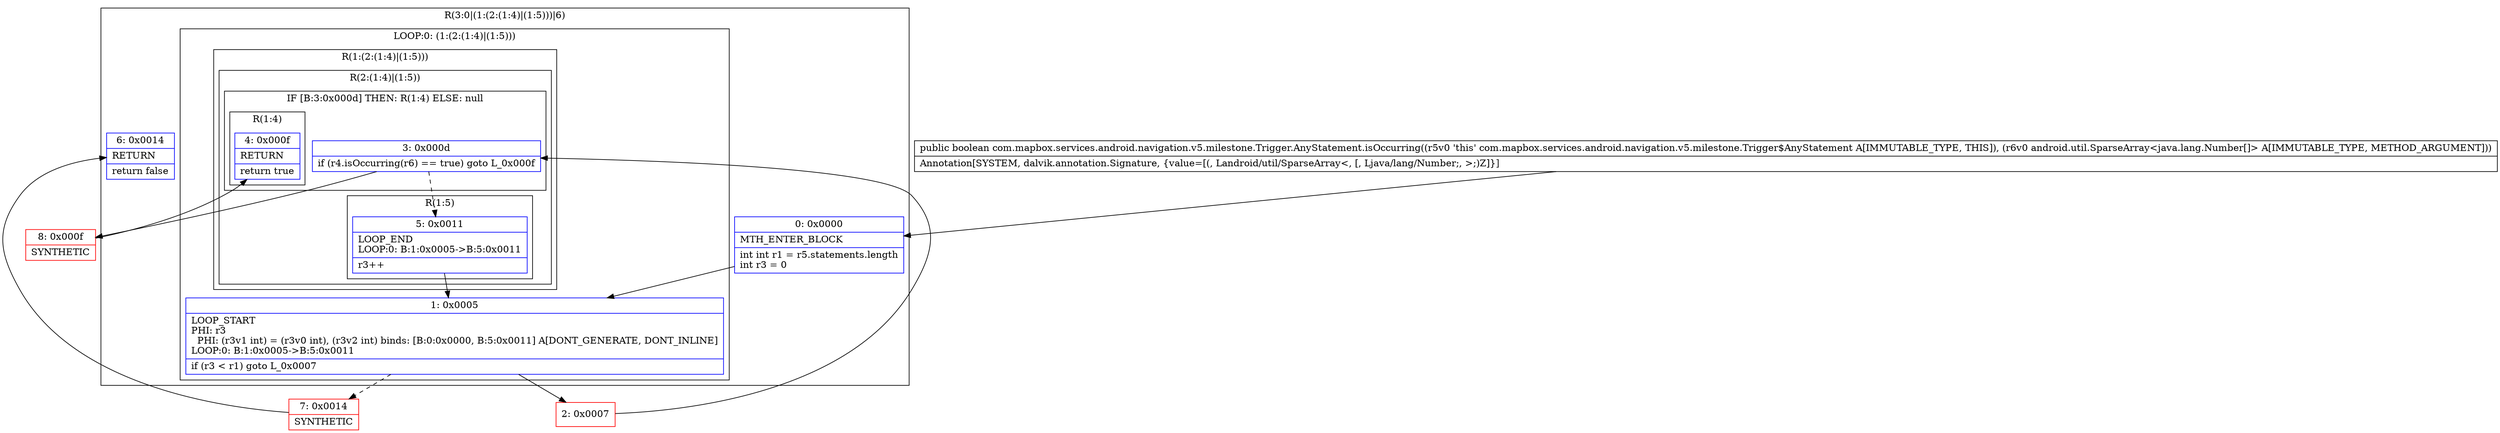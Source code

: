 digraph "CFG forcom.mapbox.services.android.navigation.v5.milestone.Trigger.AnyStatement.isOccurring(Landroid\/util\/SparseArray;)Z" {
subgraph cluster_Region_1876332170 {
label = "R(3:0|(1:(2:(1:4)|(1:5)))|6)";
node [shape=record,color=blue];
Node_0 [shape=record,label="{0\:\ 0x0000|MTH_ENTER_BLOCK\l|int int r1 = r5.statements.length\lint r3 = 0\l}"];
subgraph cluster_LoopRegion_1718533891 {
label = "LOOP:0: (1:(2:(1:4)|(1:5)))";
node [shape=record,color=blue];
Node_1 [shape=record,label="{1\:\ 0x0005|LOOP_START\lPHI: r3 \l  PHI: (r3v1 int) = (r3v0 int), (r3v2 int) binds: [B:0:0x0000, B:5:0x0011] A[DONT_GENERATE, DONT_INLINE]\lLOOP:0: B:1:0x0005\-\>B:5:0x0011\l|if (r3 \< r1) goto L_0x0007\l}"];
subgraph cluster_Region_109769604 {
label = "R(1:(2:(1:4)|(1:5)))";
node [shape=record,color=blue];
subgraph cluster_Region_1503735486 {
label = "R(2:(1:4)|(1:5))";
node [shape=record,color=blue];
subgraph cluster_IfRegion_1032906172 {
label = "IF [B:3:0x000d] THEN: R(1:4) ELSE: null";
node [shape=record,color=blue];
Node_3 [shape=record,label="{3\:\ 0x000d|if (r4.isOccurring(r6) == true) goto L_0x000f\l}"];
subgraph cluster_Region_773182378 {
label = "R(1:4)";
node [shape=record,color=blue];
Node_4 [shape=record,label="{4\:\ 0x000f|RETURN\l|return true\l}"];
}
}
subgraph cluster_Region_770840611 {
label = "R(1:5)";
node [shape=record,color=blue];
Node_5 [shape=record,label="{5\:\ 0x0011|LOOP_END\lLOOP:0: B:1:0x0005\-\>B:5:0x0011\l|r3++\l}"];
}
}
}
}
Node_6 [shape=record,label="{6\:\ 0x0014|RETURN\l|return false\l}"];
}
Node_2 [shape=record,color=red,label="{2\:\ 0x0007}"];
Node_7 [shape=record,color=red,label="{7\:\ 0x0014|SYNTHETIC\l}"];
Node_8 [shape=record,color=red,label="{8\:\ 0x000f|SYNTHETIC\l}"];
MethodNode[shape=record,label="{public boolean com.mapbox.services.android.navigation.v5.milestone.Trigger.AnyStatement.isOccurring((r5v0 'this' com.mapbox.services.android.navigation.v5.milestone.Trigger$AnyStatement A[IMMUTABLE_TYPE, THIS]), (r6v0 android.util.SparseArray\<java.lang.Number[]\> A[IMMUTABLE_TYPE, METHOD_ARGUMENT]))  | Annotation[SYSTEM, dalvik.annotation.Signature, \{value=[(, Landroid\/util\/SparseArray\<, [, Ljava\/lang\/Number;, \>;)Z]\}]\l}"];
MethodNode -> Node_0;
Node_0 -> Node_1;
Node_1 -> Node_2;
Node_1 -> Node_7[style=dashed];
Node_3 -> Node_5[style=dashed];
Node_3 -> Node_8;
Node_5 -> Node_1;
Node_2 -> Node_3;
Node_7 -> Node_6;
Node_8 -> Node_4;
}

